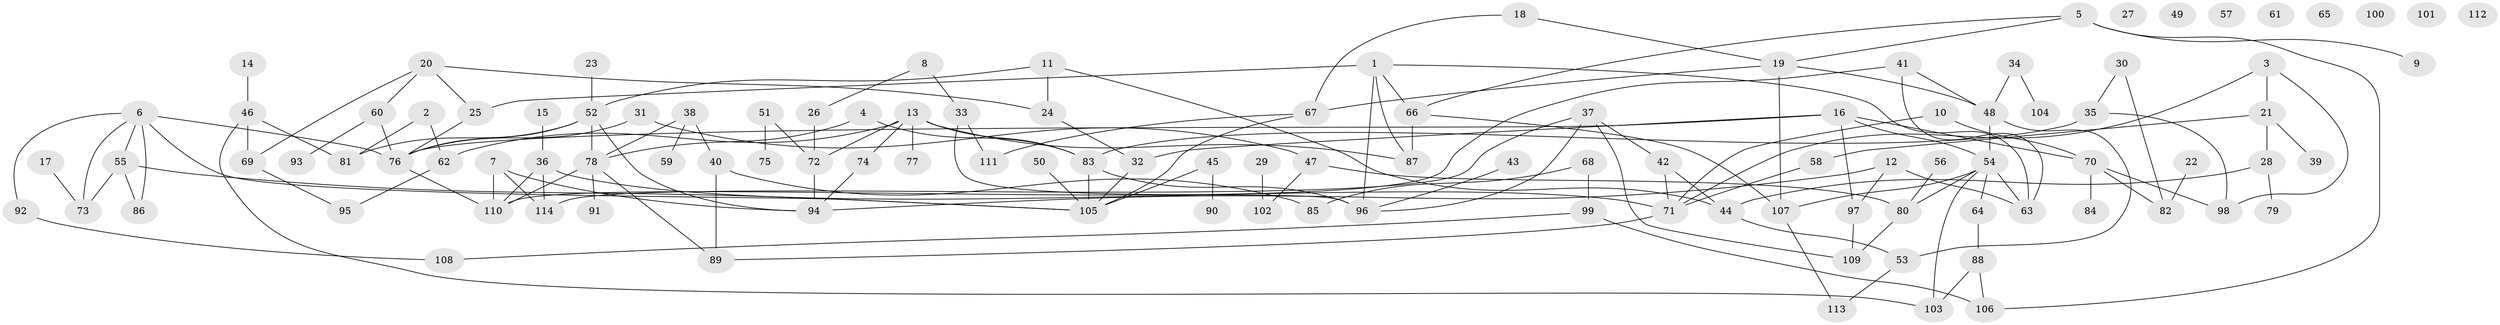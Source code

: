 // coarse degree distribution, {4: 0.11392405063291139, 1: 0.21518987341772153, 0: 0.10126582278481013, 3: 0.24050632911392406, 2: 0.16455696202531644, 5: 0.10126582278481013, 7: 0.0379746835443038, 13: 0.012658227848101266, 6: 0.012658227848101266}
// Generated by graph-tools (version 1.1) at 2025/42/03/04/25 21:42:57]
// undirected, 114 vertices, 157 edges
graph export_dot {
graph [start="1"]
  node [color=gray90,style=filled];
  1;
  2;
  3;
  4;
  5;
  6;
  7;
  8;
  9;
  10;
  11;
  12;
  13;
  14;
  15;
  16;
  17;
  18;
  19;
  20;
  21;
  22;
  23;
  24;
  25;
  26;
  27;
  28;
  29;
  30;
  31;
  32;
  33;
  34;
  35;
  36;
  37;
  38;
  39;
  40;
  41;
  42;
  43;
  44;
  45;
  46;
  47;
  48;
  49;
  50;
  51;
  52;
  53;
  54;
  55;
  56;
  57;
  58;
  59;
  60;
  61;
  62;
  63;
  64;
  65;
  66;
  67;
  68;
  69;
  70;
  71;
  72;
  73;
  74;
  75;
  76;
  77;
  78;
  79;
  80;
  81;
  82;
  83;
  84;
  85;
  86;
  87;
  88;
  89;
  90;
  91;
  92;
  93;
  94;
  95;
  96;
  97;
  98;
  99;
  100;
  101;
  102;
  103;
  104;
  105;
  106;
  107;
  108;
  109;
  110;
  111;
  112;
  113;
  114;
  1 -- 25;
  1 -- 63;
  1 -- 66;
  1 -- 87;
  1 -- 96;
  2 -- 62;
  2 -- 81;
  3 -- 21;
  3 -- 71;
  3 -- 98;
  4 -- 78;
  4 -- 83;
  5 -- 9;
  5 -- 19;
  5 -- 66;
  5 -- 106;
  6 -- 55;
  6 -- 73;
  6 -- 76;
  6 -- 86;
  6 -- 92;
  6 -- 105;
  7 -- 94;
  7 -- 110;
  7 -- 114;
  8 -- 26;
  8 -- 33;
  10 -- 70;
  10 -- 71;
  11 -- 24;
  11 -- 44;
  11 -- 52;
  12 -- 63;
  12 -- 94;
  12 -- 97;
  13 -- 62;
  13 -- 72;
  13 -- 74;
  13 -- 77;
  13 -- 83;
  13 -- 87;
  14 -- 46;
  15 -- 36;
  16 -- 32;
  16 -- 54;
  16 -- 70;
  16 -- 76;
  16 -- 97;
  17 -- 73;
  18 -- 19;
  18 -- 67;
  19 -- 48;
  19 -- 67;
  19 -- 107;
  20 -- 24;
  20 -- 25;
  20 -- 60;
  20 -- 69;
  21 -- 28;
  21 -- 39;
  21 -- 58;
  22 -- 82;
  23 -- 52;
  24 -- 32;
  25 -- 76;
  26 -- 72;
  28 -- 44;
  28 -- 79;
  29 -- 102;
  30 -- 35;
  30 -- 82;
  31 -- 47;
  31 -- 76;
  32 -- 105;
  33 -- 96;
  33 -- 111;
  34 -- 48;
  34 -- 104;
  35 -- 83;
  35 -- 98;
  36 -- 71;
  36 -- 110;
  36 -- 114;
  37 -- 42;
  37 -- 96;
  37 -- 109;
  37 -- 114;
  38 -- 40;
  38 -- 59;
  38 -- 78;
  40 -- 85;
  40 -- 89;
  41 -- 48;
  41 -- 63;
  41 -- 110;
  42 -- 44;
  42 -- 71;
  43 -- 96;
  44 -- 53;
  45 -- 90;
  45 -- 105;
  46 -- 69;
  46 -- 81;
  46 -- 103;
  47 -- 80;
  47 -- 102;
  48 -- 53;
  48 -- 54;
  50 -- 105;
  51 -- 72;
  51 -- 75;
  52 -- 76;
  52 -- 78;
  52 -- 81;
  52 -- 94;
  53 -- 113;
  54 -- 63;
  54 -- 64;
  54 -- 80;
  54 -- 103;
  54 -- 107;
  55 -- 73;
  55 -- 86;
  55 -- 105;
  56 -- 80;
  58 -- 71;
  60 -- 76;
  60 -- 93;
  62 -- 95;
  64 -- 88;
  66 -- 87;
  66 -- 107;
  67 -- 105;
  67 -- 111;
  68 -- 85;
  68 -- 99;
  69 -- 95;
  70 -- 82;
  70 -- 84;
  70 -- 98;
  71 -- 89;
  72 -- 94;
  74 -- 94;
  76 -- 110;
  78 -- 89;
  78 -- 91;
  78 -- 110;
  80 -- 109;
  83 -- 96;
  83 -- 105;
  88 -- 103;
  88 -- 106;
  92 -- 108;
  97 -- 109;
  99 -- 106;
  99 -- 108;
  107 -- 113;
}
